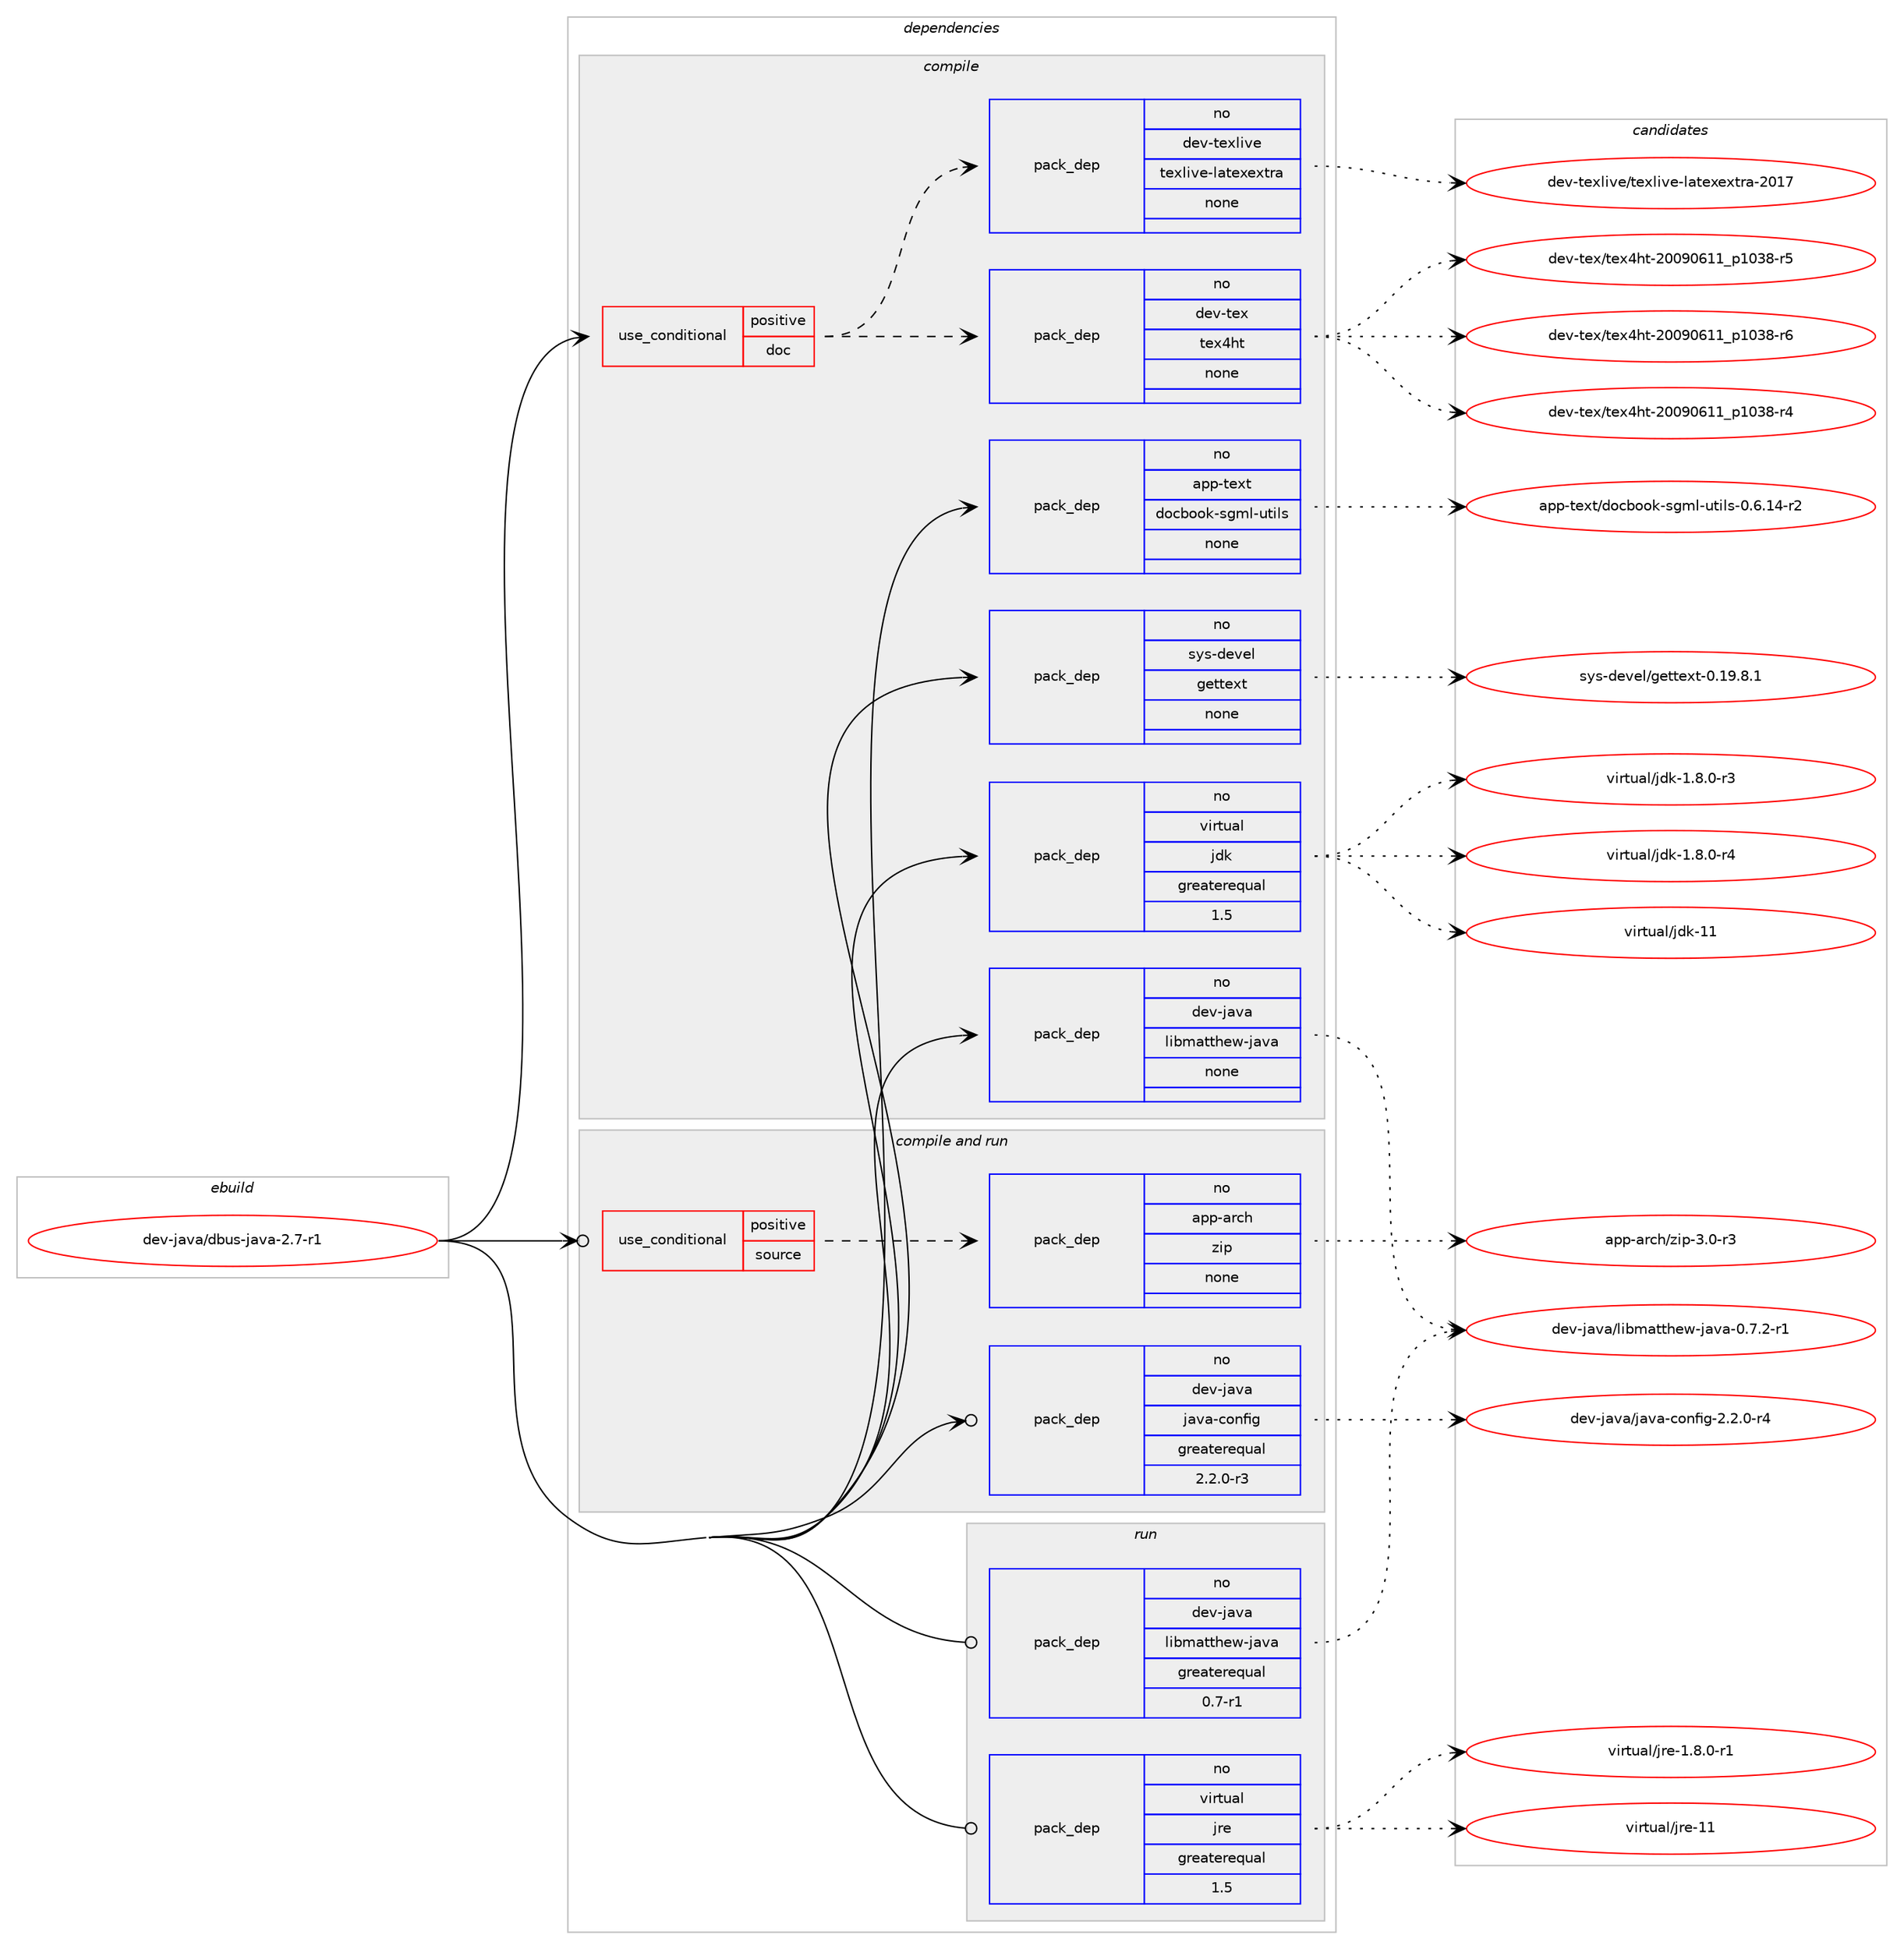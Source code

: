 digraph prolog {

# *************
# Graph options
# *************

newrank=true;
concentrate=true;
compound=true;
graph [rankdir=LR,fontname=Helvetica,fontsize=10,ranksep=1.5];#, ranksep=2.5, nodesep=0.2];
edge  [arrowhead=vee];
node  [fontname=Helvetica,fontsize=10];

# **********
# The ebuild
# **********

subgraph cluster_leftcol {
color=gray;
rank=same;
label=<<i>ebuild</i>>;
id [label="dev-java/dbus-java-2.7-r1", color=red, width=4, href="../dev-java/dbus-java-2.7-r1.svg"];
}

# ****************
# The dependencies
# ****************

subgraph cluster_midcol {
color=gray;
label=<<i>dependencies</i>>;
subgraph cluster_compile {
fillcolor="#eeeeee";
style=filled;
label=<<i>compile</i>>;
subgraph cond362614 {
dependency1352242 [label=<<TABLE BORDER="0" CELLBORDER="1" CELLSPACING="0" CELLPADDING="4"><TR><TD ROWSPAN="3" CELLPADDING="10">use_conditional</TD></TR><TR><TD>positive</TD></TR><TR><TD>doc</TD></TR></TABLE>>, shape=none, color=red];
subgraph pack967198 {
dependency1352243 [label=<<TABLE BORDER="0" CELLBORDER="1" CELLSPACING="0" CELLPADDING="4" WIDTH="220"><TR><TD ROWSPAN="6" CELLPADDING="30">pack_dep</TD></TR><TR><TD WIDTH="110">no</TD></TR><TR><TD>dev-tex</TD></TR><TR><TD>tex4ht</TD></TR><TR><TD>none</TD></TR><TR><TD></TD></TR></TABLE>>, shape=none, color=blue];
}
dependency1352242:e -> dependency1352243:w [weight=20,style="dashed",arrowhead="vee"];
subgraph pack967199 {
dependency1352244 [label=<<TABLE BORDER="0" CELLBORDER="1" CELLSPACING="0" CELLPADDING="4" WIDTH="220"><TR><TD ROWSPAN="6" CELLPADDING="30">pack_dep</TD></TR><TR><TD WIDTH="110">no</TD></TR><TR><TD>dev-texlive</TD></TR><TR><TD>texlive-latexextra</TD></TR><TR><TD>none</TD></TR><TR><TD></TD></TR></TABLE>>, shape=none, color=blue];
}
dependency1352242:e -> dependency1352244:w [weight=20,style="dashed",arrowhead="vee"];
}
id:e -> dependency1352242:w [weight=20,style="solid",arrowhead="vee"];
subgraph pack967200 {
dependency1352245 [label=<<TABLE BORDER="0" CELLBORDER="1" CELLSPACING="0" CELLPADDING="4" WIDTH="220"><TR><TD ROWSPAN="6" CELLPADDING="30">pack_dep</TD></TR><TR><TD WIDTH="110">no</TD></TR><TR><TD>app-text</TD></TR><TR><TD>docbook-sgml-utils</TD></TR><TR><TD>none</TD></TR><TR><TD></TD></TR></TABLE>>, shape=none, color=blue];
}
id:e -> dependency1352245:w [weight=20,style="solid",arrowhead="vee"];
subgraph pack967201 {
dependency1352246 [label=<<TABLE BORDER="0" CELLBORDER="1" CELLSPACING="0" CELLPADDING="4" WIDTH="220"><TR><TD ROWSPAN="6" CELLPADDING="30">pack_dep</TD></TR><TR><TD WIDTH="110">no</TD></TR><TR><TD>dev-java</TD></TR><TR><TD>libmatthew-java</TD></TR><TR><TD>none</TD></TR><TR><TD></TD></TR></TABLE>>, shape=none, color=blue];
}
id:e -> dependency1352246:w [weight=20,style="solid",arrowhead="vee"];
subgraph pack967202 {
dependency1352247 [label=<<TABLE BORDER="0" CELLBORDER="1" CELLSPACING="0" CELLPADDING="4" WIDTH="220"><TR><TD ROWSPAN="6" CELLPADDING="30">pack_dep</TD></TR><TR><TD WIDTH="110">no</TD></TR><TR><TD>sys-devel</TD></TR><TR><TD>gettext</TD></TR><TR><TD>none</TD></TR><TR><TD></TD></TR></TABLE>>, shape=none, color=blue];
}
id:e -> dependency1352247:w [weight=20,style="solid",arrowhead="vee"];
subgraph pack967203 {
dependency1352248 [label=<<TABLE BORDER="0" CELLBORDER="1" CELLSPACING="0" CELLPADDING="4" WIDTH="220"><TR><TD ROWSPAN="6" CELLPADDING="30">pack_dep</TD></TR><TR><TD WIDTH="110">no</TD></TR><TR><TD>virtual</TD></TR><TR><TD>jdk</TD></TR><TR><TD>greaterequal</TD></TR><TR><TD>1.5</TD></TR></TABLE>>, shape=none, color=blue];
}
id:e -> dependency1352248:w [weight=20,style="solid",arrowhead="vee"];
}
subgraph cluster_compileandrun {
fillcolor="#eeeeee";
style=filled;
label=<<i>compile and run</i>>;
subgraph cond362615 {
dependency1352249 [label=<<TABLE BORDER="0" CELLBORDER="1" CELLSPACING="0" CELLPADDING="4"><TR><TD ROWSPAN="3" CELLPADDING="10">use_conditional</TD></TR><TR><TD>positive</TD></TR><TR><TD>source</TD></TR></TABLE>>, shape=none, color=red];
subgraph pack967204 {
dependency1352250 [label=<<TABLE BORDER="0" CELLBORDER="1" CELLSPACING="0" CELLPADDING="4" WIDTH="220"><TR><TD ROWSPAN="6" CELLPADDING="30">pack_dep</TD></TR><TR><TD WIDTH="110">no</TD></TR><TR><TD>app-arch</TD></TR><TR><TD>zip</TD></TR><TR><TD>none</TD></TR><TR><TD></TD></TR></TABLE>>, shape=none, color=blue];
}
dependency1352249:e -> dependency1352250:w [weight=20,style="dashed",arrowhead="vee"];
}
id:e -> dependency1352249:w [weight=20,style="solid",arrowhead="odotvee"];
subgraph pack967205 {
dependency1352251 [label=<<TABLE BORDER="0" CELLBORDER="1" CELLSPACING="0" CELLPADDING="4" WIDTH="220"><TR><TD ROWSPAN="6" CELLPADDING="30">pack_dep</TD></TR><TR><TD WIDTH="110">no</TD></TR><TR><TD>dev-java</TD></TR><TR><TD>java-config</TD></TR><TR><TD>greaterequal</TD></TR><TR><TD>2.2.0-r3</TD></TR></TABLE>>, shape=none, color=blue];
}
id:e -> dependency1352251:w [weight=20,style="solid",arrowhead="odotvee"];
}
subgraph cluster_run {
fillcolor="#eeeeee";
style=filled;
label=<<i>run</i>>;
subgraph pack967206 {
dependency1352252 [label=<<TABLE BORDER="0" CELLBORDER="1" CELLSPACING="0" CELLPADDING="4" WIDTH="220"><TR><TD ROWSPAN="6" CELLPADDING="30">pack_dep</TD></TR><TR><TD WIDTH="110">no</TD></TR><TR><TD>dev-java</TD></TR><TR><TD>libmatthew-java</TD></TR><TR><TD>greaterequal</TD></TR><TR><TD>0.7-r1</TD></TR></TABLE>>, shape=none, color=blue];
}
id:e -> dependency1352252:w [weight=20,style="solid",arrowhead="odot"];
subgraph pack967207 {
dependency1352253 [label=<<TABLE BORDER="0" CELLBORDER="1" CELLSPACING="0" CELLPADDING="4" WIDTH="220"><TR><TD ROWSPAN="6" CELLPADDING="30">pack_dep</TD></TR><TR><TD WIDTH="110">no</TD></TR><TR><TD>virtual</TD></TR><TR><TD>jre</TD></TR><TR><TD>greaterequal</TD></TR><TR><TD>1.5</TD></TR></TABLE>>, shape=none, color=blue];
}
id:e -> dependency1352253:w [weight=20,style="solid",arrowhead="odot"];
}
}

# **************
# The candidates
# **************

subgraph cluster_choices {
rank=same;
color=gray;
label=<<i>candidates</i>>;

subgraph choice967198 {
color=black;
nodesep=1;
choice10010111845116101120471161011205210411645504848574854494995112494851564511452 [label="dev-tex/tex4ht-20090611_p1038-r4", color=red, width=4,href="../dev-tex/tex4ht-20090611_p1038-r4.svg"];
choice10010111845116101120471161011205210411645504848574854494995112494851564511453 [label="dev-tex/tex4ht-20090611_p1038-r5", color=red, width=4,href="../dev-tex/tex4ht-20090611_p1038-r5.svg"];
choice10010111845116101120471161011205210411645504848574854494995112494851564511454 [label="dev-tex/tex4ht-20090611_p1038-r6", color=red, width=4,href="../dev-tex/tex4ht-20090611_p1038-r6.svg"];
dependency1352243:e -> choice10010111845116101120471161011205210411645504848574854494995112494851564511452:w [style=dotted,weight="100"];
dependency1352243:e -> choice10010111845116101120471161011205210411645504848574854494995112494851564511453:w [style=dotted,weight="100"];
dependency1352243:e -> choice10010111845116101120471161011205210411645504848574854494995112494851564511454:w [style=dotted,weight="100"];
}
subgraph choice967199 {
color=black;
nodesep=1;
choice10010111845116101120108105118101471161011201081051181014510897116101120101120116114974550484955 [label="dev-texlive/texlive-latexextra-2017", color=red, width=4,href="../dev-texlive/texlive-latexextra-2017.svg"];
dependency1352244:e -> choice10010111845116101120108105118101471161011201081051181014510897116101120101120116114974550484955:w [style=dotted,weight="100"];
}
subgraph choice967200 {
color=black;
nodesep=1;
choice97112112451161011201164710011199981111111074511510310910845117116105108115454846544649524511450 [label="app-text/docbook-sgml-utils-0.6.14-r2", color=red, width=4,href="../app-text/docbook-sgml-utils-0.6.14-r2.svg"];
dependency1352245:e -> choice97112112451161011201164710011199981111111074511510310910845117116105108115454846544649524511450:w [style=dotted,weight="100"];
}
subgraph choice967201 {
color=black;
nodesep=1;
choice1001011184510697118974710810598109971161161041011194510697118974548465546504511449 [label="dev-java/libmatthew-java-0.7.2-r1", color=red, width=4,href="../dev-java/libmatthew-java-0.7.2-r1.svg"];
dependency1352246:e -> choice1001011184510697118974710810598109971161161041011194510697118974548465546504511449:w [style=dotted,weight="100"];
}
subgraph choice967202 {
color=black;
nodesep=1;
choice1151211154510010111810110847103101116116101120116454846495746564649 [label="sys-devel/gettext-0.19.8.1", color=red, width=4,href="../sys-devel/gettext-0.19.8.1.svg"];
dependency1352247:e -> choice1151211154510010111810110847103101116116101120116454846495746564649:w [style=dotted,weight="100"];
}
subgraph choice967203 {
color=black;
nodesep=1;
choice11810511411611797108471061001074549465646484511451 [label="virtual/jdk-1.8.0-r3", color=red, width=4,href="../virtual/jdk-1.8.0-r3.svg"];
choice11810511411611797108471061001074549465646484511452 [label="virtual/jdk-1.8.0-r4", color=red, width=4,href="../virtual/jdk-1.8.0-r4.svg"];
choice1181051141161179710847106100107454949 [label="virtual/jdk-11", color=red, width=4,href="../virtual/jdk-11.svg"];
dependency1352248:e -> choice11810511411611797108471061001074549465646484511451:w [style=dotted,weight="100"];
dependency1352248:e -> choice11810511411611797108471061001074549465646484511452:w [style=dotted,weight="100"];
dependency1352248:e -> choice1181051141161179710847106100107454949:w [style=dotted,weight="100"];
}
subgraph choice967204 {
color=black;
nodesep=1;
choice9711211245971149910447122105112455146484511451 [label="app-arch/zip-3.0-r3", color=red, width=4,href="../app-arch/zip-3.0-r3.svg"];
dependency1352250:e -> choice9711211245971149910447122105112455146484511451:w [style=dotted,weight="100"];
}
subgraph choice967205 {
color=black;
nodesep=1;
choice10010111845106971189747106971189745991111101021051034550465046484511452 [label="dev-java/java-config-2.2.0-r4", color=red, width=4,href="../dev-java/java-config-2.2.0-r4.svg"];
dependency1352251:e -> choice10010111845106971189747106971189745991111101021051034550465046484511452:w [style=dotted,weight="100"];
}
subgraph choice967206 {
color=black;
nodesep=1;
choice1001011184510697118974710810598109971161161041011194510697118974548465546504511449 [label="dev-java/libmatthew-java-0.7.2-r1", color=red, width=4,href="../dev-java/libmatthew-java-0.7.2-r1.svg"];
dependency1352252:e -> choice1001011184510697118974710810598109971161161041011194510697118974548465546504511449:w [style=dotted,weight="100"];
}
subgraph choice967207 {
color=black;
nodesep=1;
choice11810511411611797108471061141014549465646484511449 [label="virtual/jre-1.8.0-r1", color=red, width=4,href="../virtual/jre-1.8.0-r1.svg"];
choice1181051141161179710847106114101454949 [label="virtual/jre-11", color=red, width=4,href="../virtual/jre-11.svg"];
dependency1352253:e -> choice11810511411611797108471061141014549465646484511449:w [style=dotted,weight="100"];
dependency1352253:e -> choice1181051141161179710847106114101454949:w [style=dotted,weight="100"];
}
}

}
